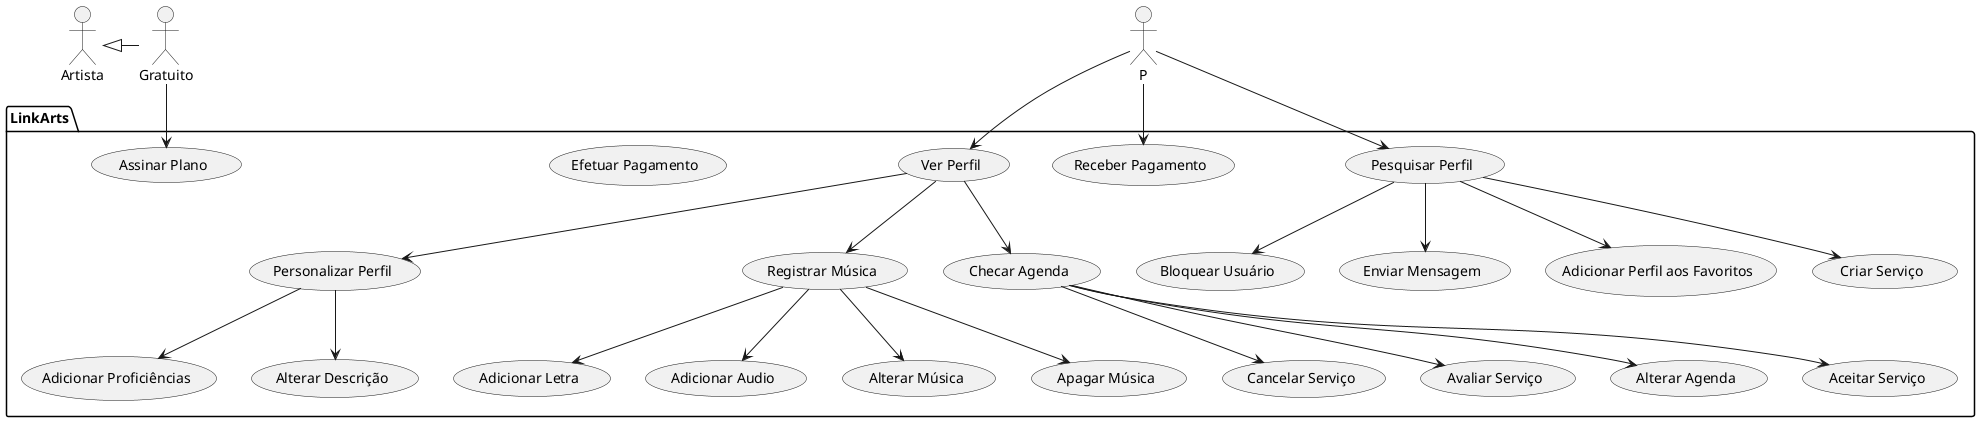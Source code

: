 @startuml "Artista"
'skinparam actorStyle awesome
'skinparam linetype ortho

actor Gratuito as G
actor Artista as A
'actor Corporativo as C
'actor Administrador as ADM

package LinkArts{
    usecase "Assinar Plano" as assinarPlano
    usecase "Ver Perfil" as verPerfil
    usecase "Personalizar Perfil" as personalizarPerfil
    usecase "Enviar Mensagem" as enviarMensagem
    usecase "Pesquisar Perfil" as pesquisarPerfil
    usecase "Adicionar Perfil aos Favoritos" as adicionarFavoritos
    usecase "Alterar Música" as alterarMusica
    usecase "Registrar Música" as registrarMusica
    usecase "Apagar Música" as apagarMusica
    usecase "Adicionar Letra" as adicionarLetra
    usecase "Adicionar Audio" as adicionarAudio
    usecase "Adicionar Proficiências" as adicionarProf
    usecase "Alterar Descrição" as alterarDescricao
    usecase "Checar Agenda" as checarAgenda
    usecase "Alterar Agenda" as alterarAgenda
    usecase "Efetuar Pagamento" as efetuarPagamento
    usecase "Receber Pagamento" as receberPagamento
    usecase "Criar Serviço" as criarServico
    usecase "Aceitar Serviço" as aceitarServico
    usecase "Cancelar Serviço" as cancelarServico
    usecase "Avaliar Serviço" as avaliarServico
    usecase "Bloquear Usuário" as bloquearUsuario
    'usecase "Cadastrar Estabelecimento" as cadastrarEstabelecimento
    'usecase "Bloquear Conta" as bloquearConta
    'usecase "Banir Conta" as banirConta
    'usecase "Acessar Relatórios" as acessarRelatorio
    'usecase "Gerar Relatório" as gerarRelatorio
}

G --> assinarPlano
P --> verPerfil
verPerfil --> personalizarPerfil
personalizarPerfil --> alterarDescricao
personalizarPerfil --> adicionarProf
verPerfil --> registrarMusica
verPerfil --> checarAgenda
checarAgenda --> alterarAgenda
checarAgenda --> aceitarServico
checarAgenda --> cancelarServico
checarAgenda --> avaliarServico
registrarMusica --> alterarMusica
registrarMusica --> apagarMusica
registrarMusica --> adicionarLetra
registrarMusica --> adicionarAudio
P --> receberPagamento
P --> pesquisarPerfil
pesquisarPerfil --> adicionarFavoritos
pesquisarPerfil --> enviarMensagem
pesquisarPerfil --> criarServico
pesquisarPerfil --> bloquearUsuario

A <|-right- G

'C --> cadastrarEstabelecimento
'C --> efetuarPagamento

@enduml